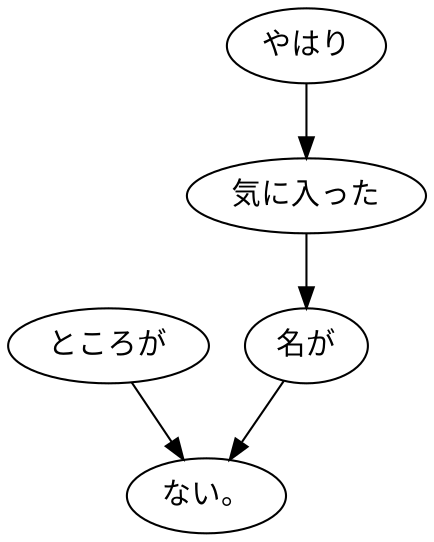 digraph graph553 {
	node0 [label="ところが"];
	node1 [label="やはり"];
	node2 [label="気に入った"];
	node3 [label="名が"];
	node4 [label="ない。"];
	node0 -> node4;
	node1 -> node2;
	node2 -> node3;
	node3 -> node4;
}
